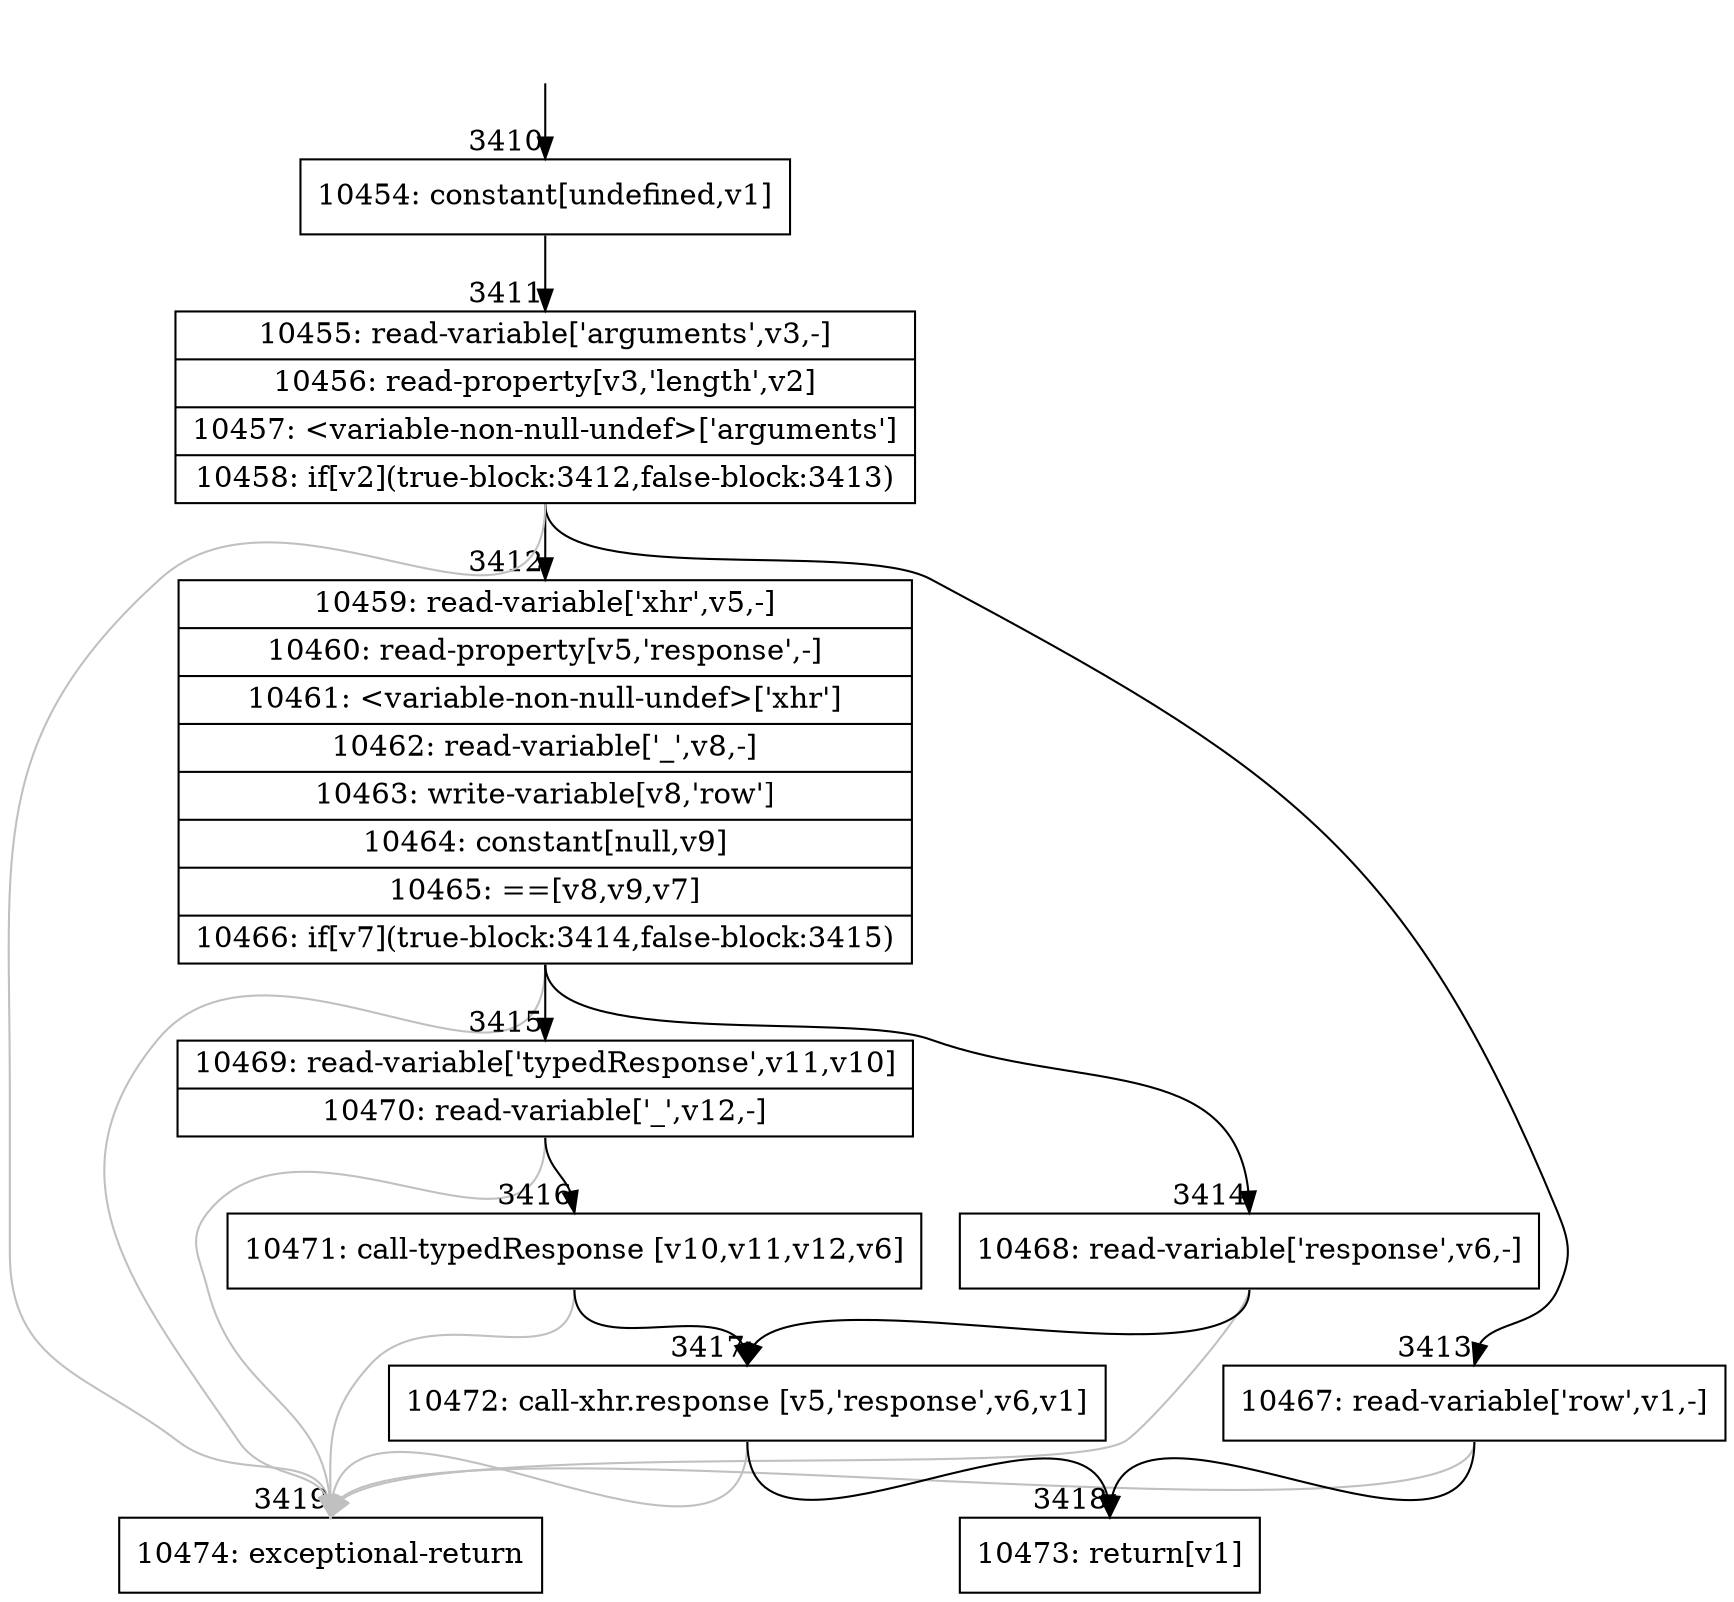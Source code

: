 digraph {
rankdir="TD"
BB_entry318[shape=none,label=""];
BB_entry318 -> BB3410 [tailport=s, headport=n, headlabel="    3410"]
BB3410 [shape=record label="{10454: constant[undefined,v1]}" ] 
BB3410 -> BB3411 [tailport=s, headport=n, headlabel="      3411"]
BB3411 [shape=record label="{10455: read-variable['arguments',v3,-]|10456: read-property[v3,'length',v2]|10457: \<variable-non-null-undef\>['arguments']|10458: if[v2](true-block:3412,false-block:3413)}" ] 
BB3411 -> BB3412 [tailport=s, headport=n, headlabel="      3412"]
BB3411 -> BB3413 [tailport=s, headport=n, headlabel="      3413"]
BB3411 -> BB3419 [tailport=s, headport=n, color=gray, headlabel="      3419"]
BB3412 [shape=record label="{10459: read-variable['xhr',v5,-]|10460: read-property[v5,'response',-]|10461: \<variable-non-null-undef\>['xhr']|10462: read-variable['_',v8,-]|10463: write-variable[v8,'row']|10464: constant[null,v9]|10465: ==[v8,v9,v7]|10466: if[v7](true-block:3414,false-block:3415)}" ] 
BB3412 -> BB3414 [tailport=s, headport=n, headlabel="      3414"]
BB3412 -> BB3415 [tailport=s, headport=n, headlabel="      3415"]
BB3412 -> BB3419 [tailport=s, headport=n, color=gray]
BB3413 [shape=record label="{10467: read-variable['row',v1,-]}" ] 
BB3413 -> BB3418 [tailport=s, headport=n, headlabel="      3418"]
BB3413 -> BB3419 [tailport=s, headport=n, color=gray]
BB3414 [shape=record label="{10468: read-variable['response',v6,-]}" ] 
BB3414 -> BB3417 [tailport=s, headport=n, headlabel="      3417"]
BB3414 -> BB3419 [tailport=s, headport=n, color=gray]
BB3415 [shape=record label="{10469: read-variable['typedResponse',v11,v10]|10470: read-variable['_',v12,-]}" ] 
BB3415 -> BB3416 [tailport=s, headport=n, headlabel="      3416"]
BB3415 -> BB3419 [tailport=s, headport=n, color=gray]
BB3416 [shape=record label="{10471: call-typedResponse [v10,v11,v12,v6]}" ] 
BB3416 -> BB3417 [tailport=s, headport=n]
BB3416 -> BB3419 [tailport=s, headport=n, color=gray]
BB3417 [shape=record label="{10472: call-xhr.response [v5,'response',v6,v1]}" ] 
BB3417 -> BB3418 [tailport=s, headport=n]
BB3417 -> BB3419 [tailport=s, headport=n, color=gray]
BB3418 [shape=record label="{10473: return[v1]}" ] 
BB3419 [shape=record label="{10474: exceptional-return}" ] 
//#$~ 2020
}
